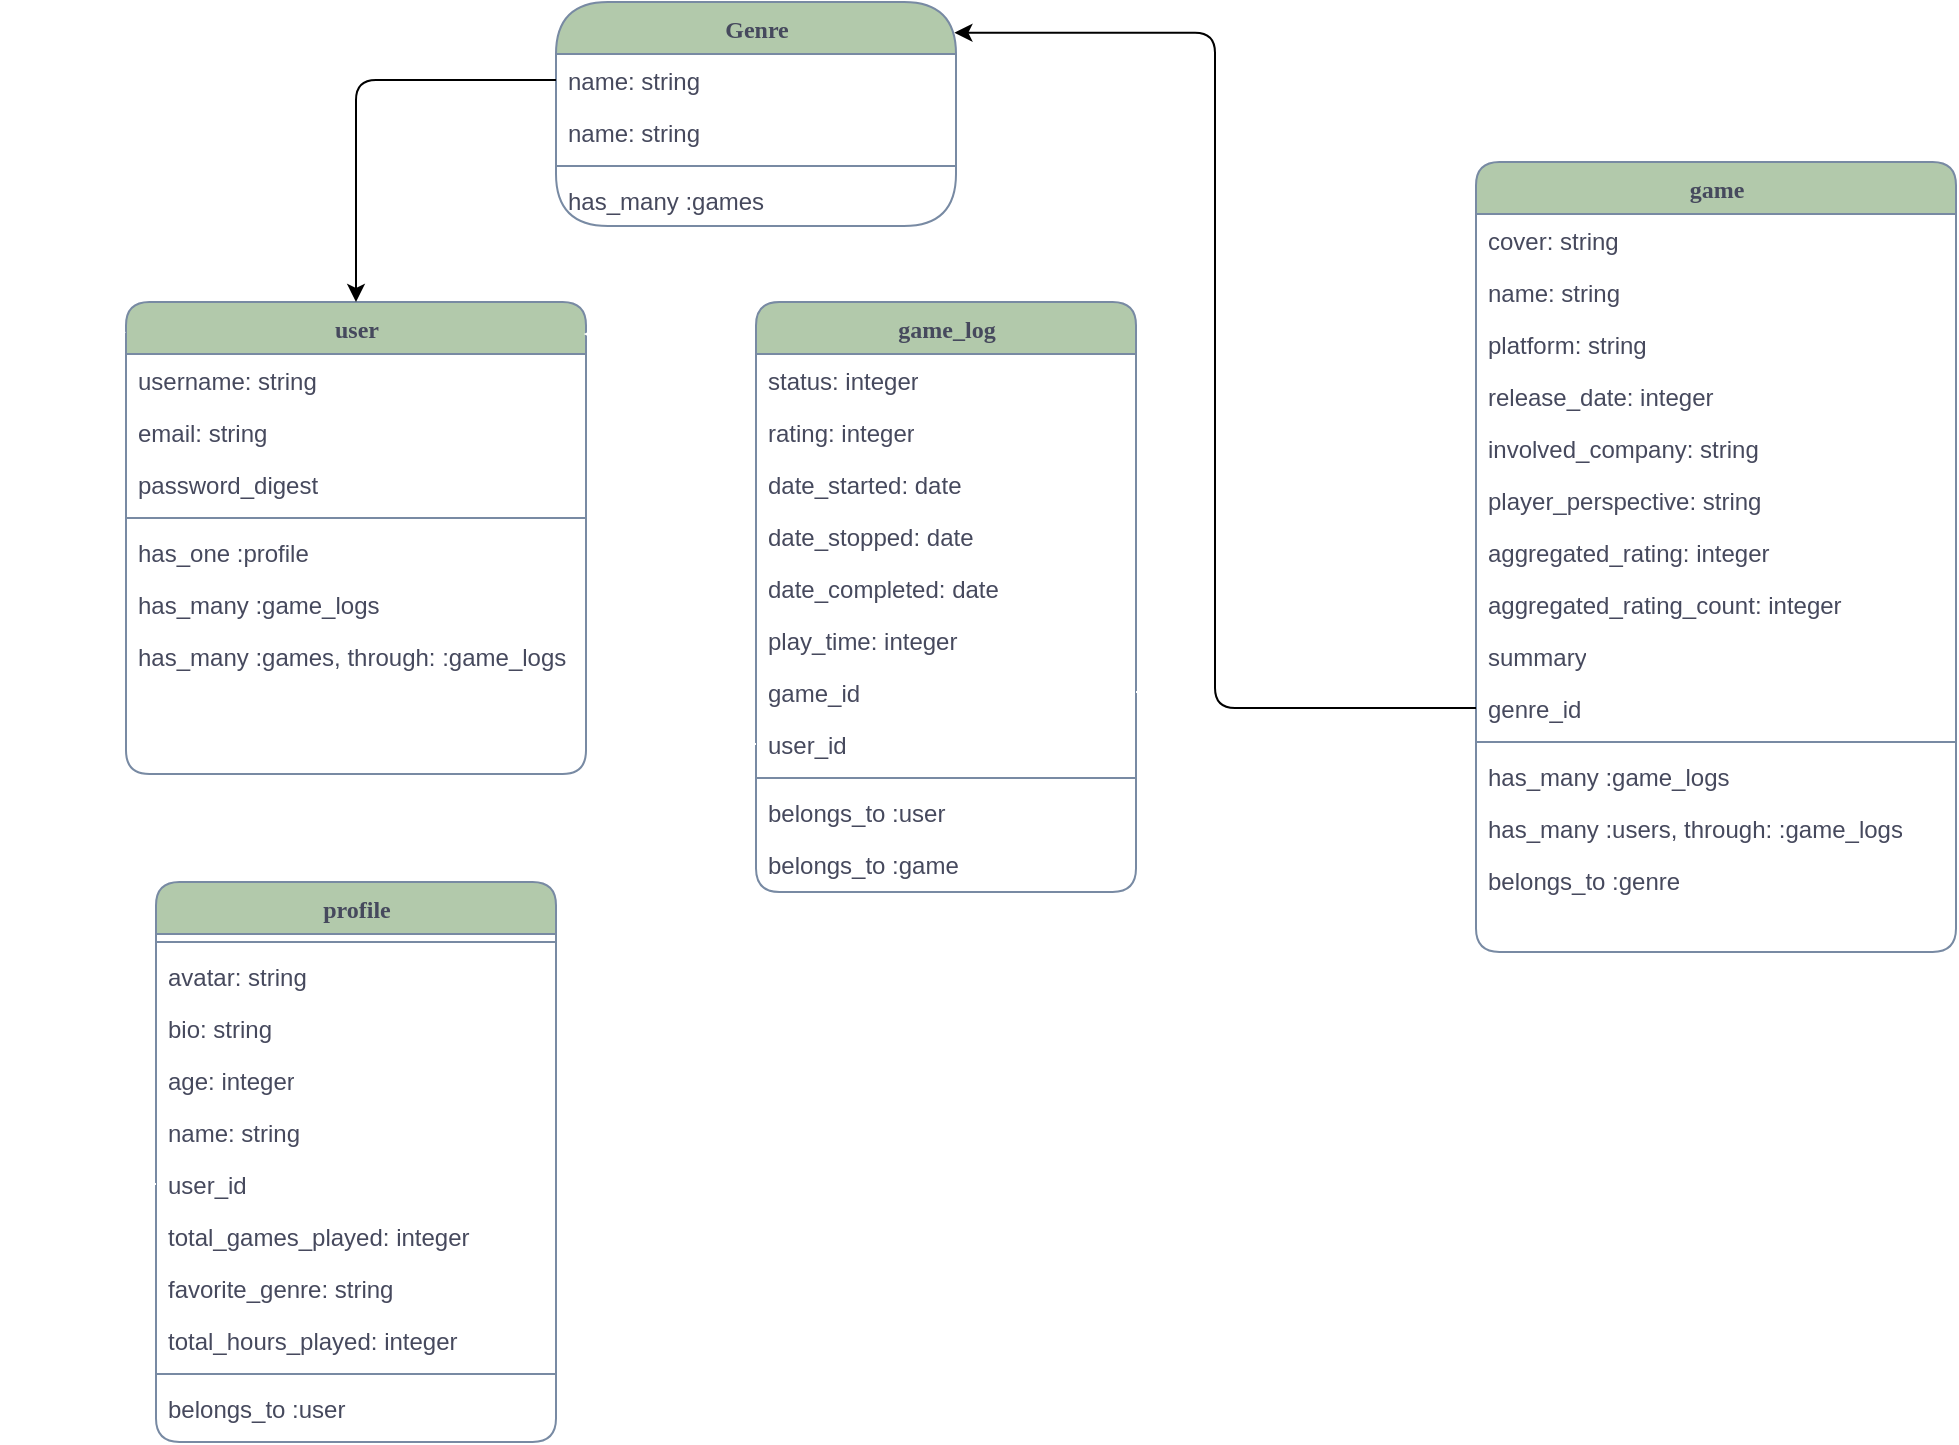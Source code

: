 <mxfile>
    <diagram name="Page-1" id="9f46799a-70d6-7492-0946-bef42562c5a5">
        <mxGraphModel dx="704" dy="512" grid="1" gridSize="10" guides="1" tooltips="1" connect="1" arrows="1" fold="1" page="1" pageScale="1" pageWidth="1100" pageHeight="850" background="none" math="0" shadow="0">
            <root>
                <mxCell id="0"/>
                <mxCell id="1" parent="0"/>
                <mxCell id="78961159f06e98e8-30" value="user" style="swimlane;html=1;fontStyle=1;align=center;verticalAlign=top;childLayout=stackLayout;horizontal=1;startSize=26;horizontalStack=0;resizeParent=1;resizeLast=0;collapsible=1;marginBottom=0;swimlaneFillColor=#ffffff;rounded=1;shadow=0;comic=0;labelBackgroundColor=none;strokeWidth=1;fillColor=#B2C9AB;fontFamily=Verdana;fontSize=12;strokeColor=#788AA3;fontColor=#46495D;" parent="1" vertex="1">
                    <mxGeometry x="65" y="270" width="230" height="236" as="geometry"/>
                </mxCell>
                <mxCell id="78961159f06e98e8-31" value="username: string" style="text;html=1;strokeColor=none;fillColor=none;align=left;verticalAlign=top;spacingLeft=4;spacingRight=4;whiteSpace=wrap;overflow=hidden;rotatable=0;points=[[0,0.5],[1,0.5]];portConstraint=eastwest;fontColor=#46495D;rounded=1;labelBackgroundColor=none;" parent="78961159f06e98e8-30" vertex="1">
                    <mxGeometry y="26" width="230" height="26" as="geometry"/>
                </mxCell>
                <mxCell id="78961159f06e98e8-32" value="email: string" style="text;html=1;strokeColor=none;fillColor=none;align=left;verticalAlign=top;spacingLeft=4;spacingRight=4;whiteSpace=wrap;overflow=hidden;rotatable=0;points=[[0,0.5],[1,0.5]];portConstraint=eastwest;fontColor=#46495D;rounded=1;labelBackgroundColor=none;" parent="78961159f06e98e8-30" vertex="1">
                    <mxGeometry y="52" width="230" height="26" as="geometry"/>
                </mxCell>
                <mxCell id="78961159f06e98e8-33" value="password_digest" style="text;html=1;strokeColor=none;fillColor=none;align=left;verticalAlign=top;spacingLeft=4;spacingRight=4;whiteSpace=wrap;overflow=hidden;rotatable=0;points=[[0,0.5],[1,0.5]];portConstraint=eastwest;fontColor=#46495D;rounded=1;labelBackgroundColor=none;" parent="78961159f06e98e8-30" vertex="1">
                    <mxGeometry y="78" width="230" height="26" as="geometry"/>
                </mxCell>
                <mxCell id="sTL4CAkhsoeY21z6eJCc-37" value="" style="line;html=1;strokeWidth=1;fillColor=none;align=left;verticalAlign=middle;spacingTop=-1;spacingLeft=3;spacingRight=3;rotatable=0;labelPosition=right;points=[];portConstraint=eastwest;fontColor=#46495D;rounded=1;labelBackgroundColor=none;strokeColor=#788AA3;" parent="78961159f06e98e8-30" vertex="1">
                    <mxGeometry y="104" width="230" height="8" as="geometry"/>
                </mxCell>
                <mxCell id="sTL4CAkhsoeY21z6eJCc-38" value="has_one :profile" style="text;html=1;strokeColor=none;fillColor=none;align=left;verticalAlign=top;spacingLeft=4;spacingRight=4;whiteSpace=wrap;overflow=hidden;rotatable=0;points=[[0,0.5],[1,0.5]];portConstraint=eastwest;fontColor=#46495D;rounded=1;labelBackgroundColor=none;" parent="78961159f06e98e8-30" vertex="1">
                    <mxGeometry y="112" width="230" height="26" as="geometry"/>
                </mxCell>
                <mxCell id="sTL4CAkhsoeY21z6eJCc-41" value="has_many :game_logs" style="text;html=1;strokeColor=none;fillColor=none;align=left;verticalAlign=top;spacingLeft=4;spacingRight=4;whiteSpace=wrap;overflow=hidden;rotatable=0;points=[[0,0.5],[1,0.5]];portConstraint=eastwest;fontColor=#46495D;rounded=1;labelBackgroundColor=none;" parent="78961159f06e98e8-30" vertex="1">
                    <mxGeometry y="138" width="230" height="26" as="geometry"/>
                </mxCell>
                <mxCell id="sTL4CAkhsoeY21z6eJCc-39" value="has_many :games, through: :game_logs" style="text;html=1;strokeColor=none;fillColor=none;align=left;verticalAlign=top;spacingLeft=4;spacingRight=4;whiteSpace=wrap;overflow=hidden;rotatable=0;points=[[0,0.5],[1,0.5]];portConstraint=eastwest;fontColor=#46495D;rounded=1;labelBackgroundColor=none;" parent="78961159f06e98e8-30" vertex="1">
                    <mxGeometry y="164" width="230" height="36" as="geometry"/>
                </mxCell>
                <mxCell id="sTL4CAkhsoeY21z6eJCc-2" value="profile" style="swimlane;html=1;fontStyle=1;align=center;verticalAlign=top;childLayout=stackLayout;horizontal=1;startSize=26;horizontalStack=0;resizeParent=1;resizeLast=0;collapsible=1;marginBottom=0;swimlaneFillColor=#ffffff;rounded=1;shadow=0;comic=0;labelBackgroundColor=none;strokeWidth=1;fillColor=#B2C9AB;fontFamily=Verdana;fontSize=12;strokeColor=#788AA3;fontColor=#46495D;" parent="1" vertex="1">
                    <mxGeometry x="80" y="560" width="200" height="280" as="geometry"/>
                </mxCell>
                <mxCell id="sTL4CAkhsoeY21z6eJCc-44" value="" style="line;html=1;strokeWidth=1;fillColor=none;align=left;verticalAlign=middle;spacingTop=-1;spacingLeft=3;spacingRight=3;rotatable=0;labelPosition=right;points=[];portConstraint=eastwest;fontColor=#46495D;rounded=1;labelBackgroundColor=none;strokeColor=#788AA3;" parent="sTL4CAkhsoeY21z6eJCc-2" vertex="1">
                    <mxGeometry y="26" width="200" height="8" as="geometry"/>
                </mxCell>
                <mxCell id="sTL4CAkhsoeY21z6eJCc-6" value="avatar: string" style="text;html=1;strokeColor=none;fillColor=none;align=left;verticalAlign=top;spacingLeft=4;spacingRight=4;whiteSpace=wrap;overflow=hidden;rotatable=0;points=[[0,0.5],[1,0.5]];portConstraint=eastwest;fontColor=#46495D;rounded=1;labelBackgroundColor=none;" parent="sTL4CAkhsoeY21z6eJCc-2" vertex="1">
                    <mxGeometry y="34" width="200" height="26" as="geometry"/>
                </mxCell>
                <mxCell id="sTL4CAkhsoeY21z6eJCc-7" value="bio: string" style="text;html=1;strokeColor=none;fillColor=none;align=left;verticalAlign=top;spacingLeft=4;spacingRight=4;whiteSpace=wrap;overflow=hidden;rotatable=0;points=[[0,0.5],[1,0.5]];portConstraint=eastwest;fontColor=#46495D;rounded=1;labelBackgroundColor=none;" parent="sTL4CAkhsoeY21z6eJCc-2" vertex="1">
                    <mxGeometry y="60" width="200" height="26" as="geometry"/>
                </mxCell>
                <mxCell id="sTL4CAkhsoeY21z6eJCc-42" value="age: integer" style="text;html=1;strokeColor=none;fillColor=none;align=left;verticalAlign=top;spacingLeft=4;spacingRight=4;whiteSpace=wrap;overflow=hidden;rotatable=0;points=[[0,0.5],[1,0.5]];portConstraint=eastwest;fontColor=#46495D;rounded=1;labelBackgroundColor=none;" parent="sTL4CAkhsoeY21z6eJCc-2" vertex="1">
                    <mxGeometry y="86" width="200" height="26" as="geometry"/>
                </mxCell>
                <mxCell id="sTL4CAkhsoeY21z6eJCc-5" value="name: string" style="text;html=1;strokeColor=none;fillColor=none;align=left;verticalAlign=top;spacingLeft=4;spacingRight=4;whiteSpace=wrap;overflow=hidden;rotatable=0;points=[[0,0.5],[1,0.5]];portConstraint=eastwest;fontColor=#46495D;rounded=1;labelBackgroundColor=none;" parent="sTL4CAkhsoeY21z6eJCc-2" vertex="1">
                    <mxGeometry y="112" width="200" height="26" as="geometry"/>
                </mxCell>
                <mxCell id="sTL4CAkhsoeY21z6eJCc-3" value="user_id" style="text;html=1;strokeColor=none;fillColor=none;align=left;verticalAlign=top;spacingLeft=4;spacingRight=4;whiteSpace=wrap;overflow=hidden;rotatable=0;points=[[0,0.5],[1,0.5]];portConstraint=eastwest;fontColor=#46495D;rounded=1;labelBackgroundColor=none;" parent="sTL4CAkhsoeY21z6eJCc-2" vertex="1">
                    <mxGeometry y="138" width="200" height="26" as="geometry"/>
                </mxCell>
                <mxCell id="13" value="total_games_played: integer&lt;span style=&quot;color: rgba(0, 0, 0, 0); font-family: monospace; font-size: 0px;&quot;&gt;%3CmxGraphModel%3E%3Croot%3E%3CmxCell%20id%3D%220%22%2F%3E%3CmxCell%20id%3D%221%22%20parent%3D%220%22%2F%3E%3CmxCell%20id%3D%222%22%20value%3D%22password_digest%22%20style%3D%22text%3Bhtml%3D1%3BstrokeColor%3Dnone%3BfillColor%3Dnone%3Balign%3Dleft%3BverticalAlign%3Dtop%3BspacingLeft%3D4%3BspacingRight%3D4%3BwhiteSpace%3Dwrap%3Boverflow%3Dhidden%3Brotatable%3D0%3Bpoints%3D%5B%5B0%2C0.5%5D%2C%5B1%2C0.5%5D%5D%3BportConstraint%3Deastwest%3BfontColor%3D%2346495D%3Brounded%3D1%3BlabelBackgroundColor%3Dnone%3B%22%20vertex%3D%221%22%20parent%3D%221%22%3E%3CmxGeometry%20x%3D%2270%22%20y%3D%22383%22%20width%3D%22230%22%20height%3D%2226%22%20as%3D%22geometry%22%2F%3E%3C%2FmxCell%3E%3C%2Froot%3E%3C%2FmxGraphModel%3E&lt;/span&gt;" style="text;html=1;strokeColor=none;fillColor=none;align=left;verticalAlign=top;spacingLeft=4;spacingRight=4;whiteSpace=wrap;overflow=hidden;rotatable=0;points=[[0,0.5],[1,0.5]];portConstraint=eastwest;fontColor=#46495D;rounded=1;labelBackgroundColor=none;" vertex="1" parent="sTL4CAkhsoeY21z6eJCc-2">
                    <mxGeometry y="164" width="200" height="26" as="geometry"/>
                </mxCell>
                <mxCell id="15" value="favorite_genre: string" style="text;html=1;strokeColor=none;fillColor=none;align=left;verticalAlign=top;spacingLeft=4;spacingRight=4;whiteSpace=wrap;overflow=hidden;rotatable=0;points=[[0,0.5],[1,0.5]];portConstraint=eastwest;fontColor=#46495D;rounded=1;labelBackgroundColor=none;" vertex="1" parent="sTL4CAkhsoeY21z6eJCc-2">
                    <mxGeometry y="190" width="200" height="26" as="geometry"/>
                </mxCell>
                <mxCell id="14" value="total_hours_played: integer" style="text;html=1;strokeColor=none;fillColor=none;align=left;verticalAlign=top;spacingLeft=4;spacingRight=4;whiteSpace=wrap;overflow=hidden;rotatable=0;points=[[0,0.5],[1,0.5]];portConstraint=eastwest;fontColor=#46495D;rounded=1;labelBackgroundColor=none;" vertex="1" parent="sTL4CAkhsoeY21z6eJCc-2">
                    <mxGeometry y="216" width="200" height="26" as="geometry"/>
                </mxCell>
                <mxCell id="12" value="" style="line;html=1;strokeWidth=1;fillColor=none;align=left;verticalAlign=middle;spacingTop=-1;spacingLeft=3;spacingRight=3;rotatable=0;labelPosition=right;points=[];portConstraint=eastwest;fontColor=#46495D;rounded=1;labelBackgroundColor=none;strokeColor=#788AA3;" parent="sTL4CAkhsoeY21z6eJCc-2" vertex="1">
                    <mxGeometry y="242" width="200" height="8" as="geometry"/>
                </mxCell>
                <mxCell id="sTL4CAkhsoeY21z6eJCc-43" value="belongs_to :user" style="text;html=1;strokeColor=none;fillColor=none;align=left;verticalAlign=top;spacingLeft=4;spacingRight=4;whiteSpace=wrap;overflow=hidden;rotatable=0;points=[[0,0.5],[1,0.5]];portConstraint=eastwest;fontColor=#46495D;rounded=1;labelBackgroundColor=none;" parent="sTL4CAkhsoeY21z6eJCc-2" vertex="1">
                    <mxGeometry y="250" width="200" height="26" as="geometry"/>
                </mxCell>
                <mxCell id="sTL4CAkhsoeY21z6eJCc-12" value="game" style="swimlane;html=1;fontStyle=1;align=center;verticalAlign=top;childLayout=stackLayout;horizontal=1;startSize=26;horizontalStack=0;resizeParent=1;resizeLast=0;collapsible=1;marginBottom=0;swimlaneFillColor=#ffffff;rounded=1;shadow=0;comic=0;labelBackgroundColor=none;strokeWidth=1;fillColor=#B2C9AB;fontFamily=Verdana;fontSize=12;strokeColor=#788AA3;fontColor=#46495D;" parent="1" vertex="1">
                    <mxGeometry x="740" y="200" width="240" height="395" as="geometry"/>
                </mxCell>
                <mxCell id="sTL4CAkhsoeY21z6eJCc-13" value="cover: string&lt;br&gt;" style="text;html=1;strokeColor=none;fillColor=none;align=left;verticalAlign=top;spacingLeft=4;spacingRight=4;whiteSpace=wrap;overflow=hidden;rotatable=0;points=[[0,0.5],[1,0.5]];portConstraint=eastwest;fontColor=#46495D;rounded=1;labelBackgroundColor=none;" parent="sTL4CAkhsoeY21z6eJCc-12" vertex="1">
                    <mxGeometry y="26" width="240" height="26" as="geometry"/>
                </mxCell>
                <mxCell id="sTL4CAkhsoeY21z6eJCc-14" value="name: string" style="text;html=1;strokeColor=none;fillColor=none;align=left;verticalAlign=top;spacingLeft=4;spacingRight=4;whiteSpace=wrap;overflow=hidden;rotatable=0;points=[[0,0.5],[1,0.5]];portConstraint=eastwest;fontColor=#46495D;rounded=1;labelBackgroundColor=none;" parent="sTL4CAkhsoeY21z6eJCc-12" vertex="1">
                    <mxGeometry y="52" width="240" height="26" as="geometry"/>
                </mxCell>
                <mxCell id="sTL4CAkhsoeY21z6eJCc-15" value="platform: string" style="text;html=1;strokeColor=none;fillColor=none;align=left;verticalAlign=top;spacingLeft=4;spacingRight=4;whiteSpace=wrap;overflow=hidden;rotatable=0;points=[[0,0.5],[1,0.5]];portConstraint=eastwest;fontColor=#46495D;rounded=1;labelBackgroundColor=none;" parent="sTL4CAkhsoeY21z6eJCc-12" vertex="1">
                    <mxGeometry y="78" width="240" height="26" as="geometry"/>
                </mxCell>
                <mxCell id="sTL4CAkhsoeY21z6eJCc-47" value="release_date: integer" style="text;html=1;strokeColor=none;fillColor=none;align=left;verticalAlign=top;spacingLeft=4;spacingRight=4;whiteSpace=wrap;overflow=hidden;rotatable=0;points=[[0,0.5],[1,0.5]];portConstraint=eastwest;fontColor=#46495D;rounded=1;labelBackgroundColor=none;" parent="sTL4CAkhsoeY21z6eJCc-12" vertex="1">
                    <mxGeometry y="104" width="240" height="26" as="geometry"/>
                </mxCell>
                <mxCell id="sTL4CAkhsoeY21z6eJCc-48" value="involved_company: string" style="text;html=1;strokeColor=none;fillColor=none;align=left;verticalAlign=top;spacingLeft=4;spacingRight=4;whiteSpace=wrap;overflow=hidden;rotatable=0;points=[[0,0.5],[1,0.5]];portConstraint=eastwest;fontColor=#46495D;rounded=1;labelBackgroundColor=none;" parent="sTL4CAkhsoeY21z6eJCc-12" vertex="1">
                    <mxGeometry y="130" width="240" height="26" as="geometry"/>
                </mxCell>
                <mxCell id="sTL4CAkhsoeY21z6eJCc-16" value="player_perspective: string" style="text;html=1;strokeColor=none;fillColor=none;align=left;verticalAlign=top;spacingLeft=4;spacingRight=4;whiteSpace=wrap;overflow=hidden;rotatable=0;points=[[0,0.5],[1,0.5]];portConstraint=eastwest;fontColor=#46495D;rounded=1;labelBackgroundColor=none;" parent="sTL4CAkhsoeY21z6eJCc-12" vertex="1">
                    <mxGeometry y="156" width="240" height="26" as="geometry"/>
                </mxCell>
                <mxCell id="sTL4CAkhsoeY21z6eJCc-46" value="aggregated_rating: integer" style="text;html=1;strokeColor=none;fillColor=none;align=left;verticalAlign=top;spacingLeft=4;spacingRight=4;whiteSpace=wrap;overflow=hidden;rotatable=0;points=[[0,0.5],[1,0.5]];portConstraint=eastwest;fontColor=#46495D;rounded=1;labelBackgroundColor=none;" parent="sTL4CAkhsoeY21z6eJCc-12" vertex="1">
                    <mxGeometry y="182" width="240" height="26" as="geometry"/>
                </mxCell>
                <mxCell id="sTL4CAkhsoeY21z6eJCc-49" value="aggregated_rating_count: integer" style="text;html=1;strokeColor=none;fillColor=none;align=left;verticalAlign=top;spacingLeft=4;spacingRight=4;whiteSpace=wrap;overflow=hidden;rotatable=0;points=[[0,0.5],[1,0.5]];portConstraint=eastwest;fontColor=#46495D;rounded=1;labelBackgroundColor=none;" parent="sTL4CAkhsoeY21z6eJCc-12" vertex="1">
                    <mxGeometry y="208" width="240" height="26" as="geometry"/>
                </mxCell>
                <mxCell id="sTL4CAkhsoeY21z6eJCc-17" value="summary" style="text;html=1;strokeColor=none;fillColor=none;align=left;verticalAlign=top;spacingLeft=4;spacingRight=4;whiteSpace=wrap;overflow=hidden;rotatable=0;points=[[0,0.5],[1,0.5]];portConstraint=eastwest;fontColor=#46495D;rounded=1;labelBackgroundColor=none;" parent="sTL4CAkhsoeY21z6eJCc-12" vertex="1">
                    <mxGeometry y="234" width="240" height="26" as="geometry"/>
                </mxCell>
                <mxCell id="sTL4CAkhsoeY21z6eJCc-18" value="genre_id" style="text;html=1;strokeColor=none;fillColor=none;align=left;verticalAlign=top;spacingLeft=4;spacingRight=4;whiteSpace=wrap;overflow=hidden;rotatable=0;points=[[0,0.5],[1,0.5]];portConstraint=eastwest;fontColor=#46495D;rounded=1;labelBackgroundColor=none;" parent="sTL4CAkhsoeY21z6eJCc-12" vertex="1">
                    <mxGeometry y="260" width="240" height="26" as="geometry"/>
                </mxCell>
                <mxCell id="sTL4CAkhsoeY21z6eJCc-19" value="" style="line;html=1;strokeWidth=1;fillColor=none;align=left;verticalAlign=middle;spacingTop=-1;spacingLeft=3;spacingRight=3;rotatable=0;labelPosition=right;points=[];portConstraint=eastwest;fontColor=#46495D;rounded=1;labelBackgroundColor=none;strokeColor=#788AA3;" parent="sTL4CAkhsoeY21z6eJCc-12" vertex="1">
                    <mxGeometry y="286" width="240" height="8" as="geometry"/>
                </mxCell>
                <mxCell id="sTL4CAkhsoeY21z6eJCc-20" value="has_many :game_logs" style="text;html=1;strokeColor=none;fillColor=none;align=left;verticalAlign=top;spacingLeft=4;spacingRight=4;whiteSpace=wrap;overflow=hidden;rotatable=0;points=[[0,0.5],[1,0.5]];portConstraint=eastwest;fontColor=#46495D;rounded=1;labelBackgroundColor=none;" parent="sTL4CAkhsoeY21z6eJCc-12" vertex="1">
                    <mxGeometry y="294" width="240" height="26" as="geometry"/>
                </mxCell>
                <mxCell id="2" value="has_many :users, through: :game_logs" style="text;html=1;strokeColor=none;fillColor=none;align=left;verticalAlign=top;spacingLeft=4;spacingRight=4;whiteSpace=wrap;overflow=hidden;rotatable=0;points=[[0,0.5],[1,0.5]];portConstraint=eastwest;fontColor=#46495D;rounded=1;labelBackgroundColor=none;" parent="sTL4CAkhsoeY21z6eJCc-12" vertex="1">
                    <mxGeometry y="320" width="240" height="26" as="geometry"/>
                </mxCell>
                <mxCell id="20" value="belongs_to :genre" style="text;html=1;strokeColor=none;fillColor=none;align=left;verticalAlign=top;spacingLeft=4;spacingRight=4;whiteSpace=wrap;overflow=hidden;rotatable=0;points=[[0,0.5],[1,0.5]];portConstraint=eastwest;fontColor=#46495D;rounded=1;labelBackgroundColor=none;" vertex="1" parent="sTL4CAkhsoeY21z6eJCc-12">
                    <mxGeometry y="346" width="240" height="26" as="geometry"/>
                </mxCell>
                <mxCell id="sTL4CAkhsoeY21z6eJCc-22" value="game_log" style="swimlane;html=1;fontStyle=1;align=center;verticalAlign=top;childLayout=stackLayout;horizontal=1;startSize=26;horizontalStack=0;resizeParent=1;resizeLast=0;collapsible=1;marginBottom=0;swimlaneFillColor=#ffffff;rounded=1;shadow=0;comic=0;labelBackgroundColor=none;strokeWidth=1;fillColor=#B2C9AB;fontFamily=Verdana;fontSize=12;strokeColor=#788AA3;fontColor=#46495D;" parent="1" vertex="1">
                    <mxGeometry x="380" y="270" width="190" height="295" as="geometry"/>
                </mxCell>
                <mxCell id="sTL4CAkhsoeY21z6eJCc-24" value="status: integer" style="text;html=1;strokeColor=none;fillColor=none;align=left;verticalAlign=top;spacingLeft=4;spacingRight=4;whiteSpace=wrap;overflow=hidden;rotatable=0;points=[[0,0.5],[1,0.5]];portConstraint=eastwest;fontColor=#46495D;rounded=1;labelBackgroundColor=none;" parent="sTL4CAkhsoeY21z6eJCc-22" vertex="1">
                    <mxGeometry y="26" width="190" height="26" as="geometry"/>
                </mxCell>
                <mxCell id="sTL4CAkhsoeY21z6eJCc-25" value="rating: integer" style="text;html=1;strokeColor=none;fillColor=none;align=left;verticalAlign=top;spacingLeft=4;spacingRight=4;whiteSpace=wrap;overflow=hidden;rotatable=0;points=[[0,0.5],[1,0.5]];portConstraint=eastwest;fontColor=#46495D;rounded=1;labelBackgroundColor=none;" parent="sTL4CAkhsoeY21z6eJCc-22" vertex="1">
                    <mxGeometry y="52" width="190" height="26" as="geometry"/>
                </mxCell>
                <mxCell id="sTL4CAkhsoeY21z6eJCc-26" value="date_started: date" style="text;html=1;strokeColor=none;fillColor=none;align=left;verticalAlign=top;spacingLeft=4;spacingRight=4;whiteSpace=wrap;overflow=hidden;rotatable=0;points=[[0,0.5],[1,0.5]];portConstraint=eastwest;fontColor=#46495D;rounded=1;labelBackgroundColor=none;" parent="sTL4CAkhsoeY21z6eJCc-22" vertex="1">
                    <mxGeometry y="78" width="190" height="26" as="geometry"/>
                </mxCell>
                <mxCell id="16" value="date_stopped: date" style="text;html=1;strokeColor=none;fillColor=none;align=left;verticalAlign=top;spacingLeft=4;spacingRight=4;whiteSpace=wrap;overflow=hidden;rotatable=0;points=[[0,0.5],[1,0.5]];portConstraint=eastwest;fontColor=#46495D;rounded=1;labelBackgroundColor=none;" vertex="1" parent="sTL4CAkhsoeY21z6eJCc-22">
                    <mxGeometry y="104" width="190" height="26" as="geometry"/>
                </mxCell>
                <mxCell id="sTL4CAkhsoeY21z6eJCc-27" value="date_completed: date" style="text;html=1;strokeColor=none;fillColor=none;align=left;verticalAlign=top;spacingLeft=4;spacingRight=4;whiteSpace=wrap;overflow=hidden;rotatable=0;points=[[0,0.5],[1,0.5]];portConstraint=eastwest;fontColor=#46495D;rounded=1;labelBackgroundColor=none;" parent="sTL4CAkhsoeY21z6eJCc-22" vertex="1">
                    <mxGeometry y="130" width="190" height="26" as="geometry"/>
                </mxCell>
                <mxCell id="sTL4CAkhsoeY21z6eJCc-28" value="play_time: integer" style="text;html=1;strokeColor=none;fillColor=none;align=left;verticalAlign=top;spacingLeft=4;spacingRight=4;whiteSpace=wrap;overflow=hidden;rotatable=0;points=[[0,0.5],[1,0.5]];portConstraint=eastwest;fontColor=#46495D;rounded=1;labelBackgroundColor=none;" parent="sTL4CAkhsoeY21z6eJCc-22" vertex="1">
                    <mxGeometry y="156" width="190" height="26" as="geometry"/>
                </mxCell>
                <mxCell id="sTL4CAkhsoeY21z6eJCc-23" value="game_id" style="text;html=1;strokeColor=none;fillColor=none;align=left;verticalAlign=top;spacingLeft=4;spacingRight=4;whiteSpace=wrap;overflow=hidden;rotatable=0;points=[[0,0.5],[1,0.5]];portConstraint=eastwest;fontColor=#46495D;rounded=1;labelBackgroundColor=none;" parent="sTL4CAkhsoeY21z6eJCc-22" vertex="1">
                    <mxGeometry y="182" width="190" height="26" as="geometry"/>
                </mxCell>
                <mxCell id="sTL4CAkhsoeY21z6eJCc-45" value="user_id" style="text;html=1;strokeColor=none;fillColor=none;align=left;verticalAlign=top;spacingLeft=4;spacingRight=4;whiteSpace=wrap;overflow=hidden;rotatable=0;points=[[0,0.5],[1,0.5]];portConstraint=eastwest;fontColor=#46495D;rounded=1;labelBackgroundColor=none;" parent="sTL4CAkhsoeY21z6eJCc-22" vertex="1">
                    <mxGeometry y="208" width="190" height="26" as="geometry"/>
                </mxCell>
                <mxCell id="sTL4CAkhsoeY21z6eJCc-29" value="" style="line;html=1;strokeWidth=1;fillColor=none;align=left;verticalAlign=middle;spacingTop=-1;spacingLeft=3;spacingRight=3;rotatable=0;labelPosition=right;points=[];portConstraint=eastwest;fontColor=#46495D;rounded=1;labelBackgroundColor=none;strokeColor=#788AA3;" parent="sTL4CAkhsoeY21z6eJCc-22" vertex="1">
                    <mxGeometry y="234" width="190" height="8" as="geometry"/>
                </mxCell>
                <mxCell id="sTL4CAkhsoeY21z6eJCc-30" value="belongs_to :user" style="text;html=1;strokeColor=none;fillColor=none;align=left;verticalAlign=top;spacingLeft=4;spacingRight=4;whiteSpace=wrap;overflow=hidden;rotatable=0;points=[[0,0.5],[1,0.5]];portConstraint=eastwest;fontColor=#46495D;rounded=1;labelBackgroundColor=none;" parent="sTL4CAkhsoeY21z6eJCc-22" vertex="1">
                    <mxGeometry y="242" width="190" height="26" as="geometry"/>
                </mxCell>
                <mxCell id="sTL4CAkhsoeY21z6eJCc-31" value="belongs_to :game" style="text;html=1;strokeColor=none;fillColor=none;align=left;verticalAlign=top;spacingLeft=4;spacingRight=4;whiteSpace=wrap;overflow=hidden;rotatable=0;points=[[0,0.5],[1,0.5]];portConstraint=eastwest;fontColor=#46495D;rounded=1;labelBackgroundColor=none;" parent="sTL4CAkhsoeY21z6eJCc-22" vertex="1">
                    <mxGeometry y="268" width="190" height="26" as="geometry"/>
                </mxCell>
                <mxCell id="sTL4CAkhsoeY21z6eJCc-57" style="edgeStyle=elbowEdgeStyle;rounded=0;orthogonalLoop=1;jettySize=auto;html=1;exitX=0;exitY=0.5;exitDx=0;exitDy=0;strokeColor=#FFFFFF;fontColor=#46495D;fillColor=#B2C9AB;entryX=0;entryY=0.064;entryDx=0;entryDy=0;entryPerimeter=0;" parent="1" source="sTL4CAkhsoeY21z6eJCc-3" target="78961159f06e98e8-30" edge="1">
                    <mxGeometry relative="1" as="geometry">
                        <mxPoint x="40" y="80" as="targetPoint"/>
                        <Array as="points">
                            <mxPoint x="10" y="550"/>
                        </Array>
                    </mxGeometry>
                </mxCell>
                <mxCell id="sTL4CAkhsoeY21z6eJCc-58" style="edgeStyle=orthogonalEdgeStyle;rounded=0;orthogonalLoop=1;jettySize=auto;html=1;entryX=-0.017;entryY=0.038;entryDx=0;entryDy=0;entryPerimeter=0;strokeColor=#FFFFFF;fontColor=#46495D;fillColor=#B2C9AB;" parent="1" source="sTL4CAkhsoeY21z6eJCc-23" target="sTL4CAkhsoeY21z6eJCc-12" edge="1">
                    <mxGeometry relative="1" as="geometry"/>
                </mxCell>
                <mxCell id="sTL4CAkhsoeY21z6eJCc-59" style="edgeStyle=orthogonalEdgeStyle;rounded=0;orthogonalLoop=1;jettySize=auto;html=1;exitX=0;exitY=0.5;exitDx=0;exitDy=0;entryX=0.995;entryY=0.068;entryDx=0;entryDy=0;entryPerimeter=0;strokeColor=#FFFFFF;fontColor=#46495D;fillColor=#B2C9AB;" parent="1" source="sTL4CAkhsoeY21z6eJCc-45" target="78961159f06e98e8-30" edge="1">
                    <mxGeometry relative="1" as="geometry"/>
                </mxCell>
                <mxCell id="3" value="Genre" style="swimlane;html=1;fontStyle=1;align=center;verticalAlign=top;childLayout=stackLayout;horizontal=1;startSize=26;horizontalStack=0;resizeParent=1;resizeLast=0;collapsible=1;marginBottom=0;swimlaneFillColor=#ffffff;rounded=1;shadow=0;comic=0;labelBackgroundColor=none;strokeWidth=1;fillColor=#B2C9AB;fontFamily=Verdana;fontSize=12;strokeColor=#788AA3;fontColor=#46495D;arcSize=50;" parent="1" vertex="1">
                    <mxGeometry x="280" y="120" width="200" height="112" as="geometry"/>
                </mxCell>
                <mxCell id="4" value="name: string" style="text;html=1;strokeColor=none;fillColor=none;align=left;verticalAlign=top;spacingLeft=4;spacingRight=4;whiteSpace=wrap;overflow=hidden;rotatable=0;points=[[0,0.5],[1,0.5]];portConstraint=eastwest;fontColor=#46495D;rounded=1;labelBackgroundColor=none;" parent="3" vertex="1">
                    <mxGeometry y="26" width="200" height="26" as="geometry"/>
                </mxCell>
                <mxCell id="18" value="name: string" style="text;html=1;strokeColor=none;fillColor=none;align=left;verticalAlign=top;spacingLeft=4;spacingRight=4;whiteSpace=wrap;overflow=hidden;rotatable=0;points=[[0,0.5],[1,0.5]];portConstraint=eastwest;fontColor=#46495D;rounded=1;labelBackgroundColor=none;" vertex="1" parent="3">
                    <mxGeometry y="52" width="200" height="26" as="geometry"/>
                </mxCell>
                <mxCell id="9" value="" style="line;html=1;strokeWidth=1;fillColor=none;align=left;verticalAlign=middle;spacingTop=-1;spacingLeft=3;spacingRight=3;rotatable=0;labelPosition=right;points=[];portConstraint=eastwest;fontColor=#46495D;rounded=1;labelBackgroundColor=none;strokeColor=#788AA3;" parent="3" vertex="1">
                    <mxGeometry y="78" width="200" height="8" as="geometry"/>
                </mxCell>
                <mxCell id="10" value="has_many :games" style="text;html=1;strokeColor=none;fillColor=none;align=left;verticalAlign=top;spacingLeft=4;spacingRight=4;whiteSpace=wrap;overflow=hidden;rotatable=0;points=[[0,0.5],[1,0.5]];portConstraint=eastwest;fontColor=#46495D;rounded=1;labelBackgroundColor=none;" parent="3" vertex="1">
                    <mxGeometry y="86" width="200" height="26" as="geometry"/>
                </mxCell>
                <mxCell id="11" style="edgeStyle=orthogonalEdgeStyle;html=1;exitX=0;exitY=0.5;exitDx=0;exitDy=0;entryX=0.5;entryY=0;entryDx=0;entryDy=0;" parent="1" source="4" target="78961159f06e98e8-30" edge="1">
                    <mxGeometry relative="1" as="geometry">
                        <mxPoint x="290" y="320" as="targetPoint"/>
                    </mxGeometry>
                </mxCell>
                <mxCell id="21" style="edgeStyle=elbowEdgeStyle;html=1;exitX=0;exitY=0.5;exitDx=0;exitDy=0;entryX=0.996;entryY=0.137;entryDx=0;entryDy=0;entryPerimeter=0;" edge="1" parent="1" source="sTL4CAkhsoeY21z6eJCc-18" target="3">
                    <mxGeometry relative="1" as="geometry">
                        <mxPoint x="490" y="140" as="targetPoint"/>
                    </mxGeometry>
                </mxCell>
            </root>
        </mxGraphModel>
    </diagram>
</mxfile>